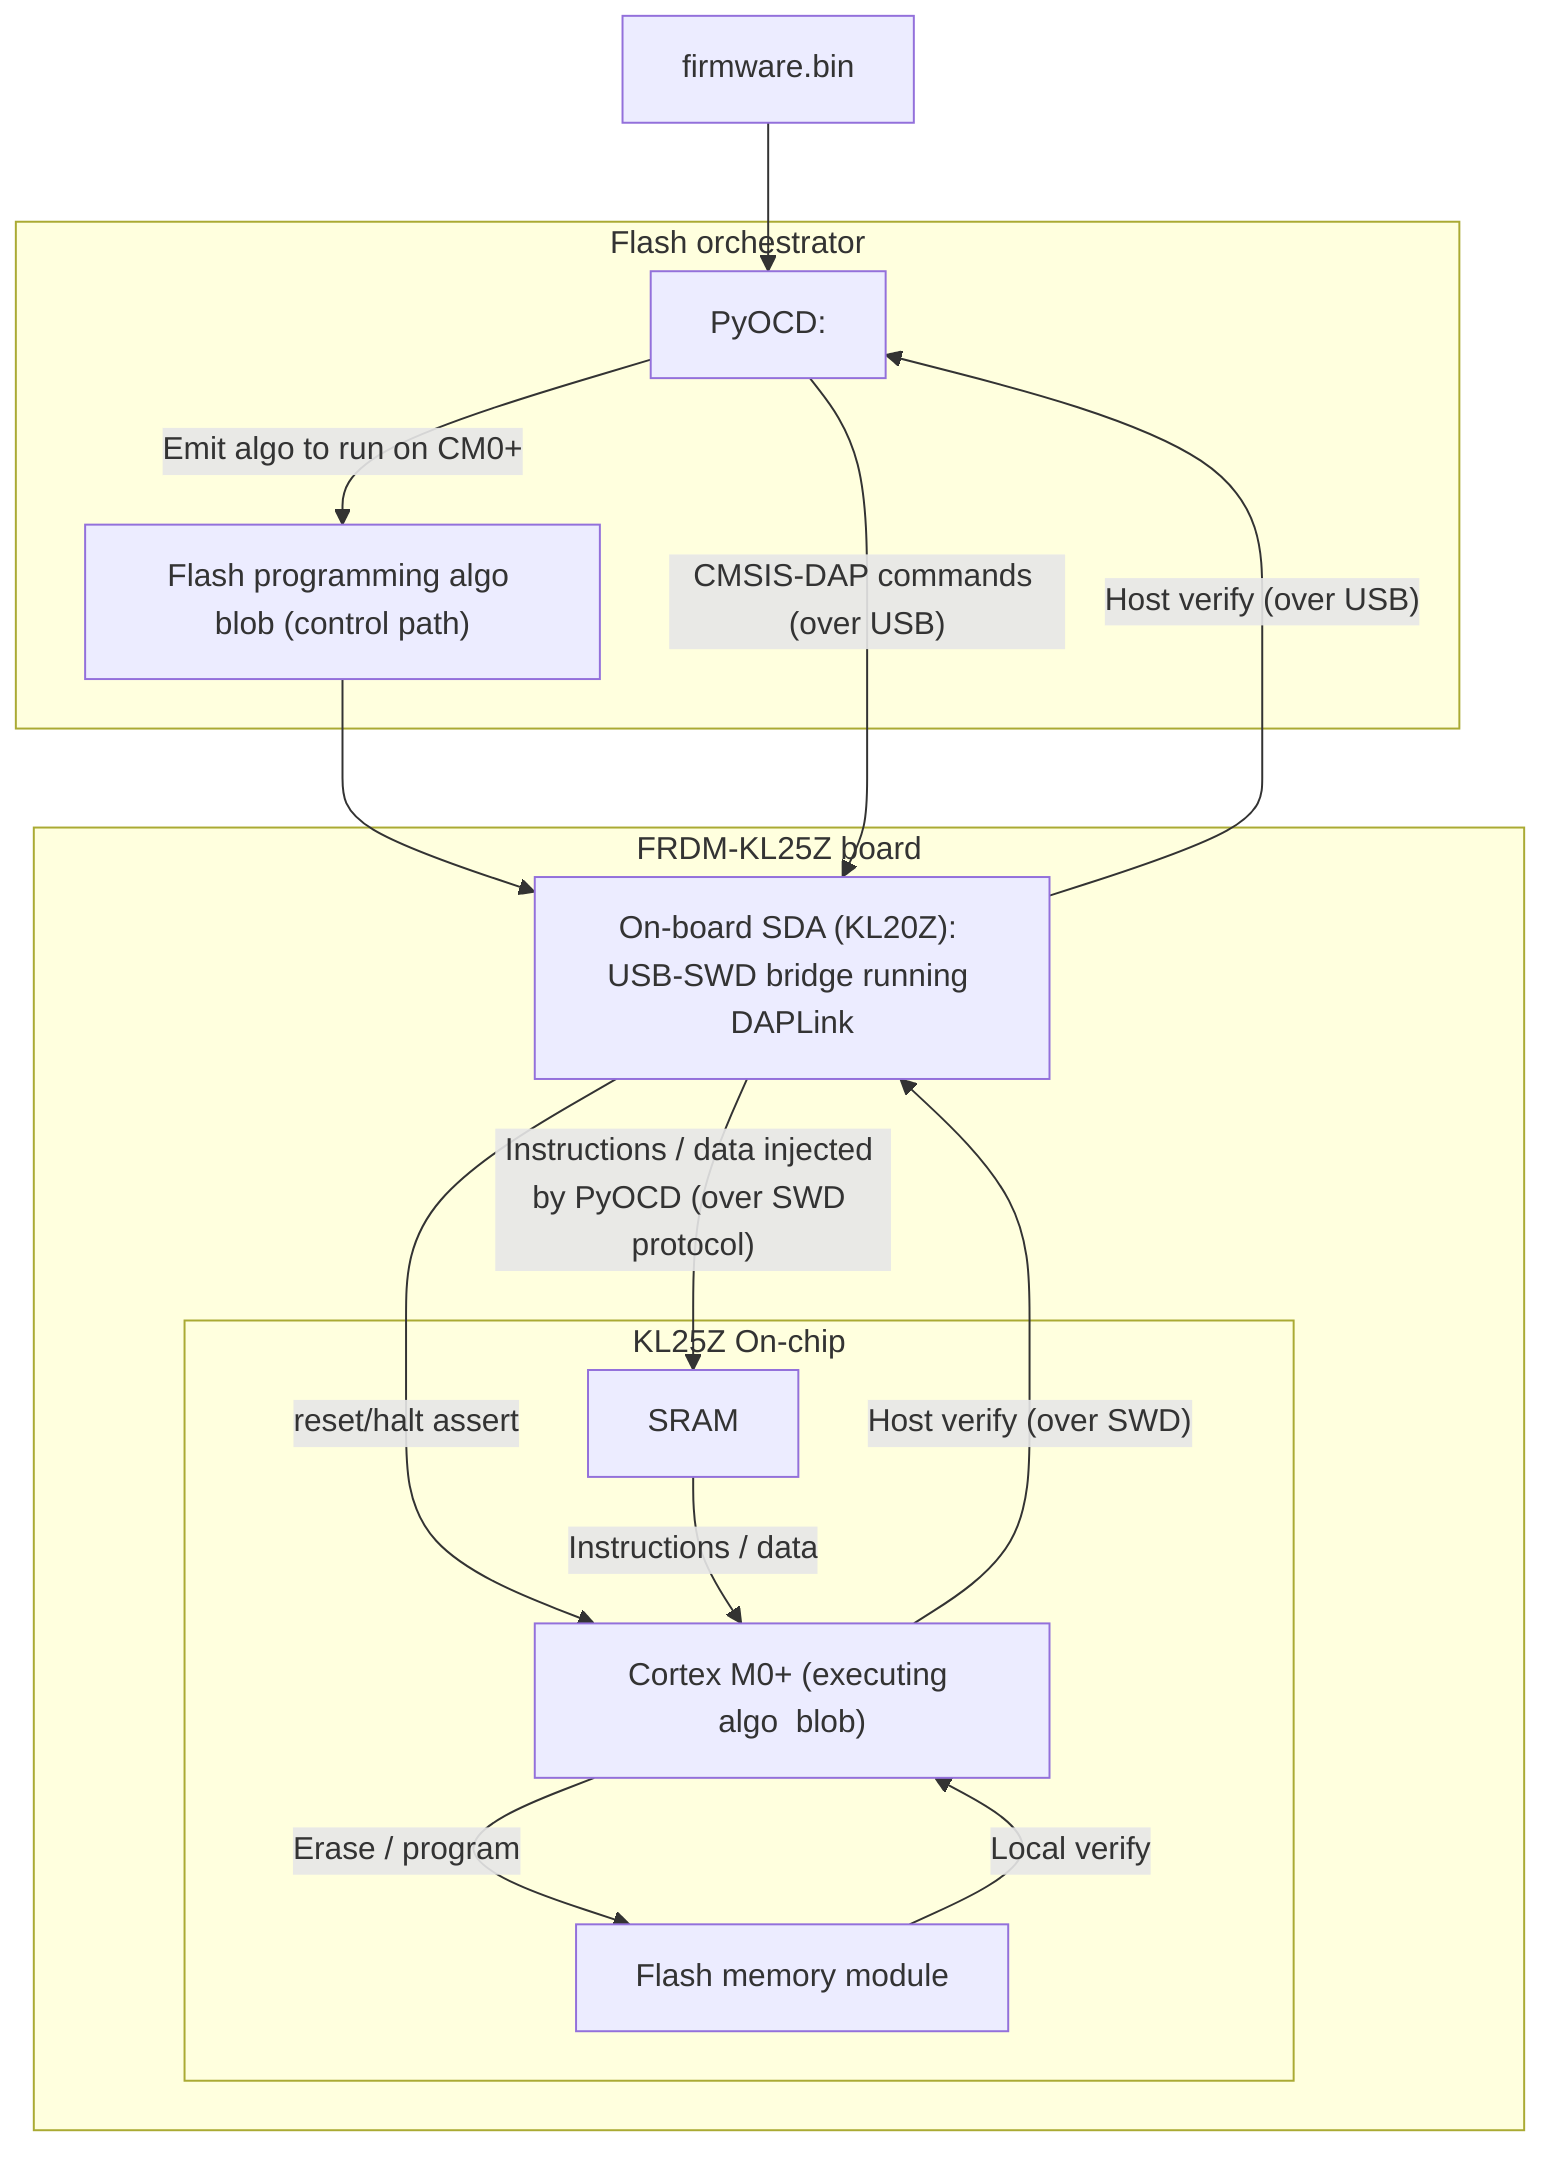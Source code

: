 flowchart TD

  firmware["firmware.bin"]

subgraph flash_orchestrator["Flash orchestrator"]
  pyocd["PyOCD:"]
  blob["Flash programming algo blob (control path)"]
end

firmware --> pyocd
pyocd -- Emit algo to run on CM0+ --> blob
blob --> sda

subgraph board["FRDM-KL25Z board"]

  sda["On-board SDA (KL20Z): USB-SWD bridge running DAPLink"]
  subgraph mcu["KL25Z On-chip"]
    core["Cortex M0+ (executing algo  blob)"]
    sram["SRAM"]
    flash["Flash memory module"]
  end
end


pyocd -- CMSIS-DAP commands (over USB) --> sda
sda -- Instructions / data injected by PyOCD (over SWD protocol) --> sram
sda -- reset/halt assert --> core
sram -- Instructions / data --> core
core -- Erase / program --> flash
flash -- Local verify --> core
core -- Host verify (over SWD)  --> sda
sda -- Host verify (over USB) --> pyocd
